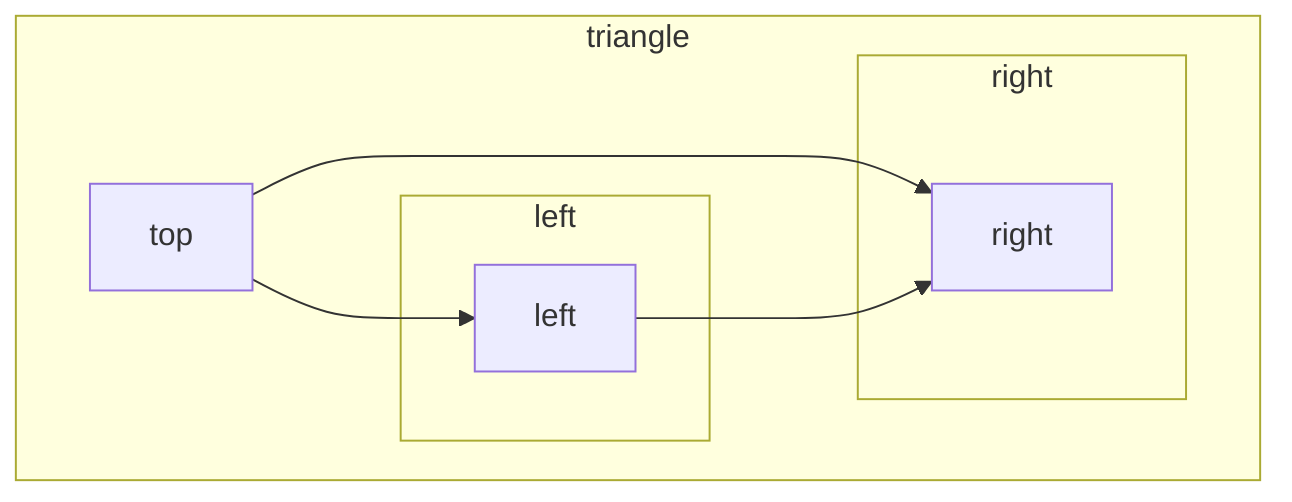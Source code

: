 flowchart TD
  subgraph triangle_4["triangle"]
    top_0["top"]
    subgraph left_6["left"]
      left_1["left"]
    end
    subgraph right_8["right"]
      right_2["right"]
    end
  end

  top_0 --> left_1;
  top_0 --> right_2;
  left_1 --> right_2;

  classDef highlight fill:#FFFFAA,stroke:#333;